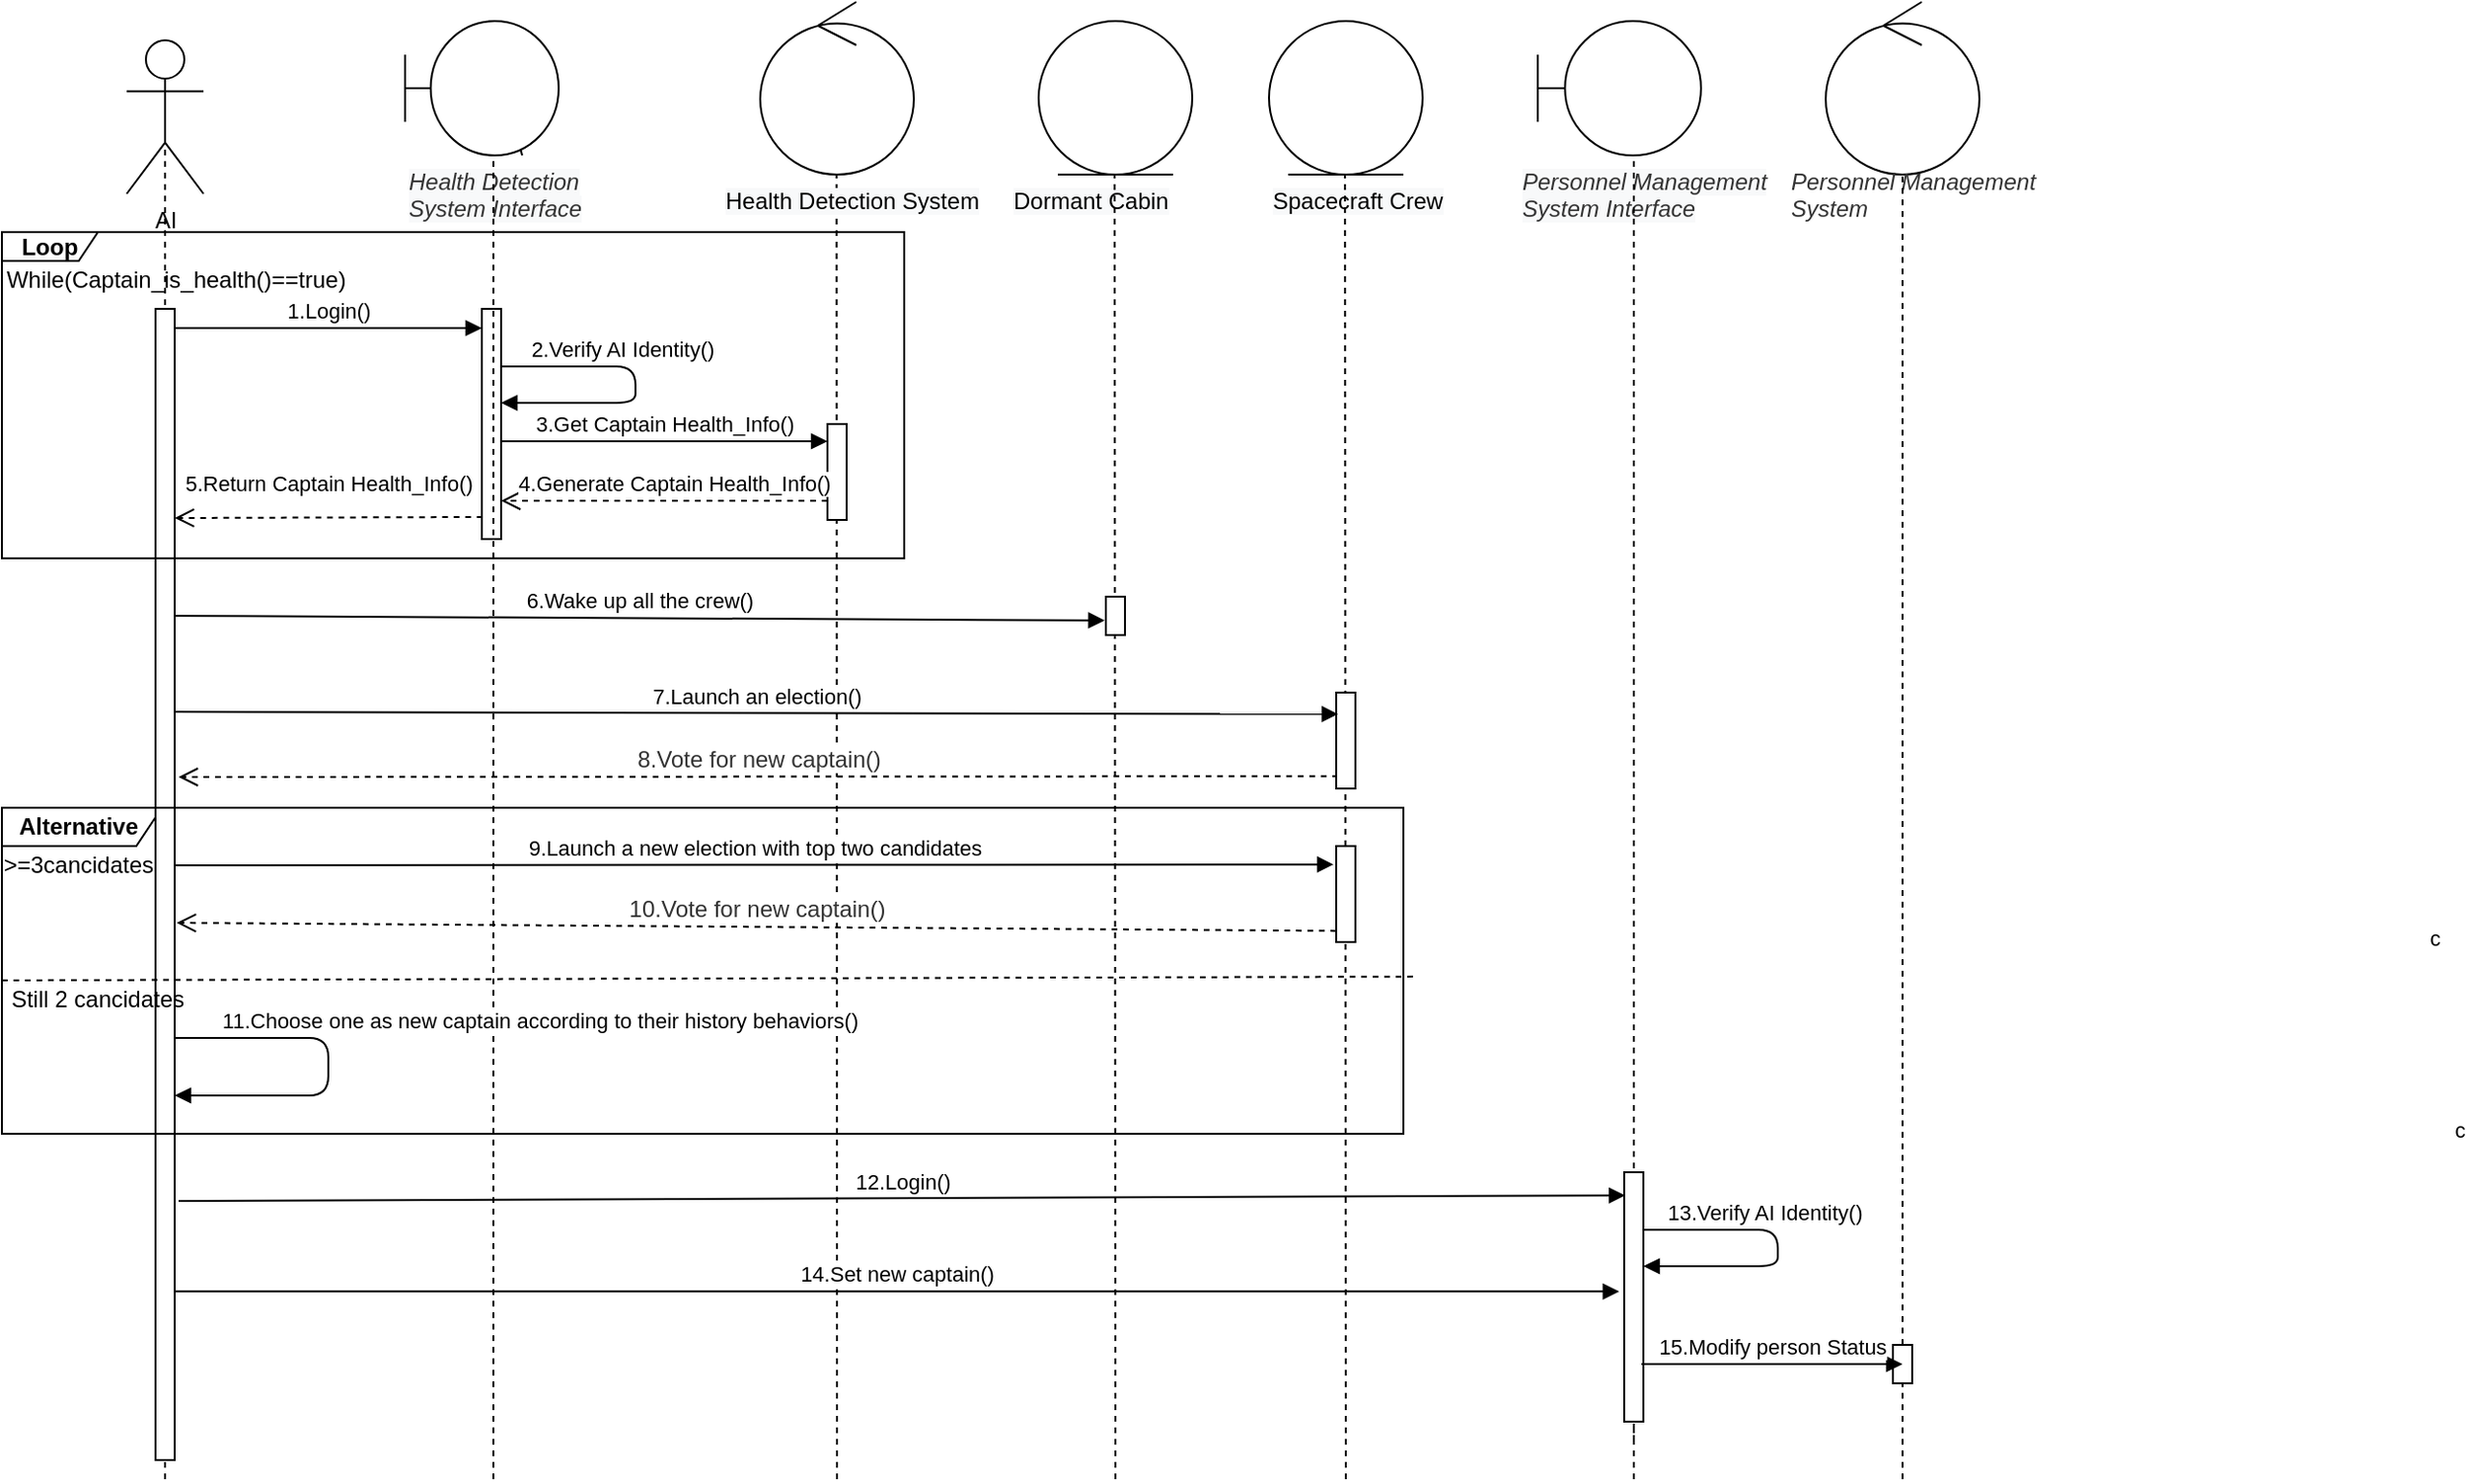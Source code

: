 <mxfile version="14.6.13" type="github">
  <diagram id="kgpKYQtTHZ0yAKxKKP6v" name="Page-1">
    <mxGraphModel dx="1483" dy="836" grid="0" gridSize="10" guides="1" tooltips="1" connect="1" arrows="1" fold="1" page="1" pageScale="1" pageWidth="850" pageHeight="1100" math="0" shadow="0">
      <root>
        <mxCell id="0" />
        <mxCell id="1" parent="0" />
        <mxCell id="eQV93dDQAh3jfwYA0gwR-1" value="AI" style="shape=umlActor;verticalLabelPosition=bottom;verticalAlign=top;html=1;outlineConnect=0;" vertex="1" parent="1">
          <mxGeometry x="115" y="50" width="40" height="80" as="geometry" />
        </mxCell>
        <mxCell id="eQV93dDQAh3jfwYA0gwR-3" value="" style="endArrow=none;dashed=1;html=1;entryX=0.5;entryY=0.5;entryDx=0;entryDy=0;entryPerimeter=0;" edge="1" parent="1" target="eQV93dDQAh3jfwYA0gwR-1">
          <mxGeometry width="50" height="50" relative="1" as="geometry">
            <mxPoint x="135" y="800" as="sourcePoint" />
            <mxPoint x="170" y="150" as="targetPoint" />
            <Array as="points">
              <mxPoint x="135" y="340" />
            </Array>
          </mxGeometry>
        </mxCell>
        <mxCell id="eQV93dDQAh3jfwYA0gwR-2" value="" style="html=1;points=[];perimeter=orthogonalPerimeter;" vertex="1" parent="1">
          <mxGeometry x="130" y="190" width="10" height="600" as="geometry" />
        </mxCell>
        <mxCell id="eQV93dDQAh3jfwYA0gwR-4" value="&lt;b&gt;Loop&lt;/b&gt;" style="shape=umlFrame;whiteSpace=wrap;html=1;width=50;height=15;" vertex="1" parent="1">
          <mxGeometry x="50" y="150" width="470" height="170" as="geometry" />
        </mxCell>
        <mxCell id="eQV93dDQAh3jfwYA0gwR-7" value="" style="endArrow=none;dashed=1;html=1;startArrow=none;" edge="1" parent="1" source="eQV93dDQAh3jfwYA0gwR-20">
          <mxGeometry width="50" height="50" relative="1" as="geometry">
            <mxPoint x="304.76" y="450" as="sourcePoint" />
            <mxPoint x="305" y="50" as="targetPoint" />
          </mxGeometry>
        </mxCell>
        <mxCell id="eQV93dDQAh3jfwYA0gwR-8" value="" style="html=1;points=[];perimeter=orthogonalPerimeter;" vertex="1" parent="1">
          <mxGeometry x="300" y="190" width="10" height="120" as="geometry" />
        </mxCell>
        <mxCell id="eQV93dDQAh3jfwYA0gwR-9" value="1.Login()" style="html=1;verticalAlign=bottom;endArrow=block;" edge="1" parent="1" target="eQV93dDQAh3jfwYA0gwR-8">
          <mxGeometry width="80" relative="1" as="geometry">
            <mxPoint x="140" y="200" as="sourcePoint" />
            <mxPoint x="220" y="200" as="targetPoint" />
          </mxGeometry>
        </mxCell>
        <mxCell id="eQV93dDQAh3jfwYA0gwR-10" value="2.Verify AI Identity()" style="html=1;verticalAlign=bottom;endArrow=block;" edge="1" parent="1" target="eQV93dDQAh3jfwYA0gwR-8">
          <mxGeometry x="-0.209" width="80" relative="1" as="geometry">
            <mxPoint x="310" y="220" as="sourcePoint" />
            <mxPoint x="390" y="200" as="targetPoint" />
            <Array as="points">
              <mxPoint x="380" y="220" />
              <mxPoint x="380" y="239" />
            </Array>
            <mxPoint as="offset" />
          </mxGeometry>
        </mxCell>
        <mxCell id="eQV93dDQAh3jfwYA0gwR-11" value="" style="ellipse;shape=umlControl;whiteSpace=wrap;html=1;" vertex="1" parent="1">
          <mxGeometry x="445" y="30" width="80" height="90" as="geometry" />
        </mxCell>
        <mxCell id="eQV93dDQAh3jfwYA0gwR-12" value="" style="endArrow=none;dashed=1;html=1;" edge="1" parent="1">
          <mxGeometry width="50" height="50" relative="1" as="geometry">
            <mxPoint x="485" y="800" as="sourcePoint" />
            <mxPoint x="484.76" y="120" as="targetPoint" />
          </mxGeometry>
        </mxCell>
        <mxCell id="eQV93dDQAh3jfwYA0gwR-13" value="" style="html=1;points=[];perimeter=orthogonalPerimeter;" vertex="1" parent="1">
          <mxGeometry x="480" y="250" width="10" height="50" as="geometry" />
        </mxCell>
        <mxCell id="eQV93dDQAh3jfwYA0gwR-14" value="3.Get Captain Health_Info()" style="html=1;verticalAlign=bottom;endArrow=block;" edge="1" parent="1">
          <mxGeometry width="80" relative="1" as="geometry">
            <mxPoint x="310" y="259" as="sourcePoint" />
            <mxPoint x="480" y="259" as="targetPoint" />
          </mxGeometry>
        </mxCell>
        <mxCell id="eQV93dDQAh3jfwYA0gwR-15" value="4.Generate Captain Health_Info()" style="html=1;verticalAlign=bottom;endArrow=open;dashed=1;endSize=8;" edge="1" parent="1">
          <mxGeometry x="-0.059" relative="1" as="geometry">
            <mxPoint x="480" y="290" as="sourcePoint" />
            <mxPoint x="310" y="290" as="targetPoint" />
            <mxPoint as="offset" />
          </mxGeometry>
        </mxCell>
        <mxCell id="eQV93dDQAh3jfwYA0gwR-16" value="5.Return Captain Health_Info()" style="html=1;verticalAlign=bottom;endArrow=open;dashed=1;endSize=8;exitX=0.033;exitY=0.904;exitDx=0;exitDy=0;exitPerimeter=0;" edge="1" parent="1" source="eQV93dDQAh3jfwYA0gwR-8">
          <mxGeometry x="0.002" y="-9" relative="1" as="geometry">
            <mxPoint x="260" y="300" as="sourcePoint" />
            <mxPoint x="140" y="299" as="targetPoint" />
            <mxPoint as="offset" />
          </mxGeometry>
        </mxCell>
        <mxCell id="eQV93dDQAh3jfwYA0gwR-18" value="&lt;b&gt;Alternative&lt;/b&gt;" style="shape=umlFrame;whiteSpace=wrap;html=1;width=80;height=20;" vertex="1" parent="1">
          <mxGeometry x="50" y="450" width="730" height="170" as="geometry" />
        </mxCell>
        <mxCell id="eQV93dDQAh3jfwYA0gwR-19" value="" style="ellipse;shape=umlEntity;whiteSpace=wrap;html=1;" vertex="1" parent="1">
          <mxGeometry x="590" y="40" width="80" height="80" as="geometry" />
        </mxCell>
        <mxCell id="eQV93dDQAh3jfwYA0gwR-5" value="" style="shape=umlBoundary;whiteSpace=wrap;html=1;" vertex="1" parent="1">
          <mxGeometry x="260" y="40" width="80" height="70" as="geometry" />
        </mxCell>
        <mxCell id="eQV93dDQAh3jfwYA0gwR-20" value="&lt;span style=&quot;color: rgb(51 , 51 , 51) ; font-family: &amp;#34;helvetica&amp;#34; ; font-size: 12px ; font-style: italic ; font-weight: 400 ; letter-spacing: normal ; text-align: center ; text-indent: 0px ; text-transform: none ; word-spacing: 0px ; background-color: rgb(248 , 249 , 250) ; display: inline ; float: none&quot;&gt;Health Detection System Interface&lt;/span&gt;" style="text;whiteSpace=wrap;html=1;" vertex="1" parent="1">
          <mxGeometry x="260" y="110" width="130" height="30" as="geometry" />
        </mxCell>
        <mxCell id="eQV93dDQAh3jfwYA0gwR-22" value="" style="endArrow=none;dashed=1;html=1;entryX=0.354;entryY=0.053;entryDx=0;entryDy=0;entryPerimeter=0;" edge="1" parent="1" target="eQV93dDQAh3jfwYA0gwR-20">
          <mxGeometry width="50" height="50" relative="1" as="geometry">
            <mxPoint x="306" y="800" as="sourcePoint" />
            <mxPoint x="305" y="50" as="targetPoint" />
          </mxGeometry>
        </mxCell>
        <mxCell id="eQV93dDQAh3jfwYA0gwR-23" value="&lt;span style=&quot;color: rgb(0, 0, 0); font-family: helvetica; font-size: 12px; font-style: normal; font-weight: 400; letter-spacing: normal; text-align: center; text-indent: 0px; text-transform: none; word-spacing: 0px; background-color: rgb(248, 249, 250); display: inline; float: none;&quot;&gt;Health Detection System&lt;/span&gt;" style="text;whiteSpace=wrap;html=1;" vertex="1" parent="1">
          <mxGeometry x="425" y="120" width="160" height="30" as="geometry" />
        </mxCell>
        <mxCell id="eQV93dDQAh3jfwYA0gwR-24" value="&lt;span style=&quot;color: rgb(0 , 0 , 0) ; font-family: &amp;#34;helvetica&amp;#34; ; font-size: 12px ; font-style: normal ; font-weight: 400 ; letter-spacing: normal ; text-align: center ; text-indent: 0px ; text-transform: none ; word-spacing: 0px ; background-color: rgb(248 , 249 , 250) ; display: inline ; float: none&quot;&gt;Dormant Cabin&lt;/span&gt;" style="text;whiteSpace=wrap;html=1;" vertex="1" parent="1">
          <mxGeometry x="575" y="120" width="110" height="30" as="geometry" />
        </mxCell>
        <mxCell id="eQV93dDQAh3jfwYA0gwR-25" value="" style="endArrow=none;dashed=1;html=1;" edge="1" parent="1">
          <mxGeometry width="50" height="50" relative="1" as="geometry">
            <mxPoint x="630" y="800" as="sourcePoint" />
            <mxPoint x="629.58" y="120" as="targetPoint" />
          </mxGeometry>
        </mxCell>
        <mxCell id="eQV93dDQAh3jfwYA0gwR-26" value="" style="html=1;points=[];perimeter=orthogonalPerimeter;" vertex="1" parent="1">
          <mxGeometry x="625" y="340" width="10" height="20" as="geometry" />
        </mxCell>
        <mxCell id="eQV93dDQAh3jfwYA0gwR-27" value="&amp;gt;=3cancidates" style="text;html=1;strokeColor=none;fillColor=none;align=center;verticalAlign=middle;whiteSpace=wrap;rounded=0;" vertex="1" parent="1">
          <mxGeometry x="50" y="470" width="80" height="20" as="geometry" />
        </mxCell>
        <mxCell id="eQV93dDQAh3jfwYA0gwR-28" value="While(Captain_is_health()==true)&amp;nbsp;" style="text;html=1;strokeColor=none;fillColor=none;align=center;verticalAlign=middle;whiteSpace=wrap;rounded=0;" vertex="1" parent="1">
          <mxGeometry x="105" y="140" width="75" height="70" as="geometry" />
        </mxCell>
        <mxCell id="eQV93dDQAh3jfwYA0gwR-29" value="6.Wake up all the crew()" style="html=1;verticalAlign=bottom;endArrow=block;entryX=-0.06;entryY=0.62;entryDx=0;entryDy=0;entryPerimeter=0;" edge="1" parent="1" target="eQV93dDQAh3jfwYA0gwR-26">
          <mxGeometry width="80" relative="1" as="geometry">
            <mxPoint x="140" y="350" as="sourcePoint" />
            <mxPoint x="220" y="350" as="targetPoint" />
          </mxGeometry>
        </mxCell>
        <mxCell id="eQV93dDQAh3jfwYA0gwR-32" value="&lt;span data-lucid-type=&quot;application/vnd.lucid.text&quot; data-lucid-content=&quot;{&amp;#34;t&amp;#34;:&amp;#34;Vote for new captain&amp;#34;,&amp;#34;m&amp;#34;:[{&amp;#34;s&amp;#34;:0,&amp;#34;n&amp;#34;:&amp;#34;a&amp;#34;,&amp;#34;v&amp;#34;:&amp;#34;center&amp;#34;},{&amp;#34;s&amp;#34;:0,&amp;#34;n&amp;#34;:&amp;#34;f&amp;#34;,&amp;#34;v&amp;#34;:&amp;#34;Liberation Serif&amp;#34;,&amp;#34;e&amp;#34;:20},{&amp;#34;s&amp;#34;:0,&amp;#34;n&amp;#34;:&amp;#34;s&amp;#34;,&amp;#34;v&amp;#34;:22.444,&amp;#34;e&amp;#34;:20},{&amp;#34;s&amp;#34;:0,&amp;#34;n&amp;#34;:&amp;#34;c&amp;#34;,&amp;#34;v&amp;#34;:&amp;#34;333333ff&amp;#34;,&amp;#34;e&amp;#34;:20}]}&quot;&gt;&lt;span style=&quot;color: rgb(51 , 51 , 51)&quot;&gt;&lt;font style=&quot;font-size: 12px&quot;&gt;8.Vote for new captain()&lt;/font&gt;&lt;/span&gt;&lt;/span&gt;" style="html=1;verticalAlign=bottom;endArrow=open;dashed=1;endSize=8;exitX=0.1;exitY=0.872;exitDx=0;exitDy=0;exitPerimeter=0;" edge="1" parent="1" source="eQV93dDQAh3jfwYA0gwR-36">
          <mxGeometry relative="1" as="geometry">
            <mxPoint x="600" y="380" as="sourcePoint" />
            <mxPoint x="142" y="434" as="targetPoint" />
            <mxPoint as="offset" />
          </mxGeometry>
        </mxCell>
        <mxCell id="eQV93dDQAh3jfwYA0gwR-33" value="" style="ellipse;shape=umlEntity;whiteSpace=wrap;html=1;" vertex="1" parent="1">
          <mxGeometry x="710" y="40" width="80" height="80" as="geometry" />
        </mxCell>
        <mxCell id="eQV93dDQAh3jfwYA0gwR-34" value="&lt;span style=&quot;color: rgb(0 , 0 , 0) ; font-family: &amp;#34;helvetica&amp;#34; ; font-size: 12px ; font-style: normal ; font-weight: 400 ; letter-spacing: normal ; text-align: center ; text-indent: 0px ; text-transform: none ; word-spacing: 0px ; background-color: rgb(248 , 249 , 250) ; display: inline ; float: none&quot;&gt;Spacecraft Crew&lt;/span&gt;" style="text;whiteSpace=wrap;html=1;" vertex="1" parent="1">
          <mxGeometry x="710" y="120" width="110" height="30" as="geometry" />
        </mxCell>
        <mxCell id="eQV93dDQAh3jfwYA0gwR-35" value="c&lt;span style=&quot;color: rgba(0 , 0 , 0 , 0) ; font-family: monospace ; font-size: 0px ; background-color: rgb(248 , 249 , 250)&quot;&gt;%3CmxGraphModel%3E%3Croot%3E%3CmxCell%20id%3D%220%22%2F%3E%3CmxCell%20id%3D%221%22%20parent%3D%220%22%2F%3E%3CmxCell%20id%3D%222%22%20value%3D%22%26lt%3Bspan%20style%3D%26quot%3Bcolor%3A%20rgb(51%2C%2051%2C%2051)%3B%20font-family%3A%20helvetica%3B%20font-size%3A%2012px%3B%20font-style%3A%20italic%3B%20font-weight%3A%20400%3B%20letter-spacing%3A%20normal%3B%20text-align%3A%20center%3B%20text-indent%3A%200px%3B%20text-transform%3A%20none%3B%20word-spacing%3A%200px%3B%20background-color%3A%20rgb(248%2C%20249%2C%20250)%3B%20display%3A%20inline%3B%20float%3A%20none%3B%26quot%3B%26gt%3BPersonnel%20Management%20System%20Interface%26lt%3B%2Fspan%26gt%3B%22%20style%3D%22text%3BwhiteSpace%3Dwrap%3Bhtml%3D1%3B%22%20vertex%3D%221%22%20parent%3D%221%22%3E%3CmxGeometry%20x%3D%22240%22%20y%3D%22110%22%20width%3D%22130%22%20height%3D%2230%22%20as%3D%22geometry%22%2F%3E%3C%2FmxCell%3E%3C%2Froot%3E%3C%2FmxGraphModel%3E&lt;/span&gt;" style="endArrow=none;dashed=1;html=1;" edge="1" parent="1">
          <mxGeometry x="-0.172" y="-567" width="50" height="50" relative="1" as="geometry">
            <mxPoint x="750" y="800" as="sourcePoint" />
            <mxPoint x="749.58" y="120" as="targetPoint" />
            <mxPoint as="offset" />
          </mxGeometry>
        </mxCell>
        <mxCell id="eQV93dDQAh3jfwYA0gwR-36" value="" style="html=1;points=[];perimeter=orthogonalPerimeter;" vertex="1" parent="1">
          <mxGeometry x="745" y="390" width="10" height="50" as="geometry" />
        </mxCell>
        <mxCell id="eQV93dDQAh3jfwYA0gwR-37" value="7.Launch an election()" style="html=1;verticalAlign=bottom;endArrow=block;entryX=0.1;entryY=0.224;entryDx=0;entryDy=0;entryPerimeter=0;" edge="1" parent="1" target="eQV93dDQAh3jfwYA0gwR-36">
          <mxGeometry width="80" relative="1" as="geometry">
            <mxPoint x="140" y="400" as="sourcePoint" />
            <mxPoint x="220" y="400" as="targetPoint" />
          </mxGeometry>
        </mxCell>
        <mxCell id="eQV93dDQAh3jfwYA0gwR-38" value="" style="html=1;points=[];perimeter=orthogonalPerimeter;" vertex="1" parent="1">
          <mxGeometry x="745" y="470" width="10" height="50" as="geometry" />
        </mxCell>
        <mxCell id="eQV93dDQAh3jfwYA0gwR-39" value="9.Launch a new election with top two candidates" style="html=1;verticalAlign=bottom;endArrow=block;entryX=-0.14;entryY=0.192;entryDx=0;entryDy=0;entryPerimeter=0;" edge="1" parent="1" target="eQV93dDQAh3jfwYA0gwR-38">
          <mxGeometry width="80" relative="1" as="geometry">
            <mxPoint x="140" y="480" as="sourcePoint" />
            <mxPoint x="220" y="480" as="targetPoint" />
          </mxGeometry>
        </mxCell>
        <mxCell id="eQV93dDQAh3jfwYA0gwR-40" value="&lt;span data-lucid-type=&quot;application/vnd.lucid.text&quot; data-lucid-content=&quot;{&amp;#34;t&amp;#34;:&amp;#34;Vote for new captain&amp;#34;,&amp;#34;m&amp;#34;:[{&amp;#34;s&amp;#34;:0,&amp;#34;n&amp;#34;:&amp;#34;a&amp;#34;,&amp;#34;v&amp;#34;:&amp;#34;center&amp;#34;},{&amp;#34;s&amp;#34;:0,&amp;#34;n&amp;#34;:&amp;#34;f&amp;#34;,&amp;#34;v&amp;#34;:&amp;#34;Liberation Serif&amp;#34;,&amp;#34;e&amp;#34;:20},{&amp;#34;s&amp;#34;:0,&amp;#34;n&amp;#34;:&amp;#34;s&amp;#34;,&amp;#34;v&amp;#34;:22.444,&amp;#34;e&amp;#34;:20},{&amp;#34;s&amp;#34;:0,&amp;#34;n&amp;#34;:&amp;#34;c&amp;#34;,&amp;#34;v&amp;#34;:&amp;#34;333333ff&amp;#34;,&amp;#34;e&amp;#34;:20}]}&quot;&gt;&lt;span style=&quot;color: rgb(51 , 51 , 51)&quot;&gt;&lt;font style=&quot;font-size: 12px&quot;&gt;10.Vote for new captain()&lt;/font&gt;&lt;/span&gt;&lt;/span&gt;" style="html=1;verticalAlign=bottom;endArrow=open;dashed=1;endSize=8;exitX=0.1;exitY=0.872;exitDx=0;exitDy=0;exitPerimeter=0;entryX=1.2;entryY=0.57;entryDx=0;entryDy=0;entryPerimeter=0;" edge="1" parent="1">
          <mxGeometry relative="1" as="geometry">
            <mxPoint x="745" y="514.2" as="sourcePoint" />
            <mxPoint x="141" y="510" as="targetPoint" />
            <mxPoint as="offset" />
          </mxGeometry>
        </mxCell>
        <mxCell id="eQV93dDQAh3jfwYA0gwR-45" value="" style="endArrow=none;dashed=1;html=1;entryX=1.007;entryY=0.518;entryDx=0;entryDy=0;entryPerimeter=0;" edge="1" parent="1" target="eQV93dDQAh3jfwYA0gwR-18">
          <mxGeometry width="50" height="50" relative="1" as="geometry">
            <mxPoint x="50" y="540" as="sourcePoint" />
            <mxPoint x="750" y="540" as="targetPoint" />
          </mxGeometry>
        </mxCell>
        <mxCell id="eQV93dDQAh3jfwYA0gwR-46" value="Still 2 cancidates" style="text;html=1;strokeColor=none;fillColor=none;align=center;verticalAlign=middle;whiteSpace=wrap;rounded=0;" vertex="1" parent="1">
          <mxGeometry x="50" y="540" width="100" height="20" as="geometry" />
        </mxCell>
        <mxCell id="eQV93dDQAh3jfwYA0gwR-48" value="11.Choose one as new captain according to their history behaviors()" style="html=1;verticalAlign=bottom;endArrow=block;" edge="1" parent="1">
          <mxGeometry x="-0.158" y="110" width="80" relative="1" as="geometry">
            <mxPoint x="140" y="570" as="sourcePoint" />
            <mxPoint x="140" y="600" as="targetPoint" />
            <Array as="points">
              <mxPoint x="220" y="570" />
              <mxPoint x="220" y="600" />
            </Array>
            <mxPoint as="offset" />
          </mxGeometry>
        </mxCell>
        <mxCell id="eQV93dDQAh3jfwYA0gwR-49" value="" style="shape=umlBoundary;whiteSpace=wrap;html=1;" vertex="1" parent="1">
          <mxGeometry x="850" y="40" width="85" height="70" as="geometry" />
        </mxCell>
        <mxCell id="eQV93dDQAh3jfwYA0gwR-50" value="&lt;span style=&quot;color: rgb(51, 51, 51); font-family: helvetica; font-size: 12px; font-style: italic; font-weight: 400; letter-spacing: normal; text-align: center; text-indent: 0px; text-transform: none; word-spacing: 0px; background-color: rgb(248, 249, 250); display: inline; float: none;&quot;&gt;Personnel Management System Interface&lt;/span&gt;" style="text;whiteSpace=wrap;html=1;" vertex="1" parent="1">
          <mxGeometry x="840" y="110" width="130" height="30" as="geometry" />
        </mxCell>
        <mxCell id="eQV93dDQAh3jfwYA0gwR-53" value="c&lt;span style=&quot;color: rgba(0 , 0 , 0 , 0) ; font-family: monospace ; font-size: 0px ; background-color: rgb(248 , 249 , 250)&quot;&gt;%3CmxGraphModel%3E%3Croot%3E%3CmxCell%20id%3D%220%22%2F%3E%3CmxCell%20id%3D%221%22%20parent%3D%220%22%2F%3E%3CmxCell%20id%3D%222%22%20value%3D%22%26lt%3Bspan%20style%3D%26quot%3Bcolor%3A%20rgb(51%2C%2051%2C%2051)%3B%20font-family%3A%20helvetica%3B%20font-size%3A%2012px%3B%20font-style%3A%20italic%3B%20font-weight%3A%20400%3B%20letter-spacing%3A%20normal%3B%20text-align%3A%20center%3B%20text-indent%3A%200px%3B%20text-transform%3A%20none%3B%20word-spacing%3A%200px%3B%20background-color%3A%20rgb(248%2C%20249%2C%20250)%3B%20display%3A%20inline%3B%20float%3A%20none%3B%26quot%3B%26gt%3BPersonnel%20Management%20System%20Interface%26lt%3B%2Fspan%26gt%3B%22%20style%3D%22text%3BwhiteSpace%3Dwrap%3Bhtml%3D1%3B%22%20vertex%3D%221%22%20parent%3D%221%22%3E%3CmxGeometry%20x%3D%22240%22%20y%3D%22110%22%20width%3D%22130%22%20height%3D%2230%22%20as%3D%22geometry%22%2F%3E%3C%2FmxCell%3E%3C%2Froot%3E%3C%2FmxGraphModel%3E&lt;/span&gt;" style="endArrow=none;dashed=1;html=1;startArrow=none;" edge="1" parent="1">
          <mxGeometry x="-0.472" y="-430" width="50" height="50" relative="1" as="geometry">
            <mxPoint x="900" y="800" as="sourcePoint" />
            <mxPoint x="900.0" y="110" as="targetPoint" />
            <Array as="points">
              <mxPoint x="900" y="420" />
            </Array>
            <mxPoint as="offset" />
          </mxGeometry>
        </mxCell>
        <mxCell id="eQV93dDQAh3jfwYA0gwR-55" value="" style="endArrow=none;dashed=1;html=1;" edge="1" parent="1" target="eQV93dDQAh3jfwYA0gwR-54">
          <mxGeometry width="50" height="50" relative="1" as="geometry">
            <mxPoint x="900" y="780" as="sourcePoint" />
            <mxPoint x="900" y="110" as="targetPoint" />
          </mxGeometry>
        </mxCell>
        <mxCell id="eQV93dDQAh3jfwYA0gwR-56" value="12.Login()" style="html=1;verticalAlign=bottom;endArrow=block;entryX=0.06;entryY=0.093;entryDx=0;entryDy=0;entryPerimeter=0;" edge="1" parent="1" target="eQV93dDQAh3jfwYA0gwR-54">
          <mxGeometry width="80" relative="1" as="geometry">
            <mxPoint x="142" y="655" as="sourcePoint" />
            <mxPoint x="890" y="650" as="targetPoint" />
          </mxGeometry>
        </mxCell>
        <mxCell id="eQV93dDQAh3jfwYA0gwR-57" value="13.Verify AI Identity()" style="html=1;verticalAlign=bottom;endArrow=block;" edge="1" parent="1">
          <mxGeometry x="-0.209" width="80" relative="1" as="geometry">
            <mxPoint x="905" y="670" as="sourcePoint" />
            <mxPoint x="905" y="689" as="targetPoint" />
            <Array as="points">
              <mxPoint x="975" y="670" />
              <mxPoint x="975" y="689" />
            </Array>
            <mxPoint as="offset" />
          </mxGeometry>
        </mxCell>
        <mxCell id="eQV93dDQAh3jfwYA0gwR-58" value="14.Set new captain()" style="html=1;verticalAlign=bottom;endArrow=block;entryX=-0.26;entryY=0.478;entryDx=0;entryDy=0;entryPerimeter=0;" edge="1" parent="1" source="eQV93dDQAh3jfwYA0gwR-2" target="eQV93dDQAh3jfwYA0gwR-54">
          <mxGeometry width="80" relative="1" as="geometry">
            <mxPoint x="810" y="710" as="sourcePoint" />
            <mxPoint x="890" y="710" as="targetPoint" />
          </mxGeometry>
        </mxCell>
        <mxCell id="eQV93dDQAh3jfwYA0gwR-59" value="" style="ellipse;shape=umlControl;whiteSpace=wrap;html=1;" vertex="1" parent="1">
          <mxGeometry x="1000" y="30" width="80" height="90" as="geometry" />
        </mxCell>
        <mxCell id="eQV93dDQAh3jfwYA0gwR-60" value="&lt;span style=&quot;color: rgb(51 , 51 , 51) ; font-family: &amp;#34;helvetica&amp;#34; ; font-style: italic ; text-align: center&quot;&gt;Personnel Management System&lt;/span&gt;" style="text;whiteSpace=wrap;html=1;" vertex="1" parent="1">
          <mxGeometry x="980" y="110" width="160" height="30" as="geometry" />
        </mxCell>
        <mxCell id="eQV93dDQAh3jfwYA0gwR-65" value="" style="endArrow=none;dashed=1;html=1;entryX=0.5;entryY=1;entryDx=0;entryDy=0;entryPerimeter=0;startArrow=none;" edge="1" parent="1" source="eQV93dDQAh3jfwYA0gwR-66" target="eQV93dDQAh3jfwYA0gwR-59">
          <mxGeometry width="50" height="50" relative="1" as="geometry">
            <mxPoint x="1040" y="840" as="sourcePoint" />
            <mxPoint x="1070" y="120" as="targetPoint" />
          </mxGeometry>
        </mxCell>
        <mxCell id="eQV93dDQAh3jfwYA0gwR-66" value="" style="html=1;points=[];perimeter=orthogonalPerimeter;" vertex="1" parent="1">
          <mxGeometry x="1035" y="730" width="10" height="20" as="geometry" />
        </mxCell>
        <mxCell id="eQV93dDQAh3jfwYA0gwR-67" value="" style="endArrow=none;dashed=1;html=1;entryX=0.5;entryY=1;entryDx=0;entryDy=0;entryPerimeter=0;" edge="1" parent="1" target="eQV93dDQAh3jfwYA0gwR-66">
          <mxGeometry width="50" height="50" relative="1" as="geometry">
            <mxPoint x="1040" y="800" as="sourcePoint" />
            <mxPoint x="1040" y="120" as="targetPoint" />
          </mxGeometry>
        </mxCell>
        <mxCell id="eQV93dDQAh3jfwYA0gwR-54" value="" style="html=1;points=[];perimeter=orthogonalPerimeter;" vertex="1" parent="1">
          <mxGeometry x="895" y="640" width="10" height="130" as="geometry" />
        </mxCell>
        <mxCell id="eQV93dDQAh3jfwYA0gwR-68" value="15.Modify person Status" style="html=1;verticalAlign=bottom;endArrow=block;entryX=0.5;entryY=0.5;entryDx=0;entryDy=0;entryPerimeter=0;" edge="1" parent="1" target="eQV93dDQAh3jfwYA0gwR-66">
          <mxGeometry width="80" relative="1" as="geometry">
            <mxPoint x="904" y="740" as="sourcePoint" />
            <mxPoint x="1000" y="740" as="targetPoint" />
            <Array as="points">
              <mxPoint x="940" y="740" />
            </Array>
          </mxGeometry>
        </mxCell>
      </root>
    </mxGraphModel>
  </diagram>
</mxfile>
